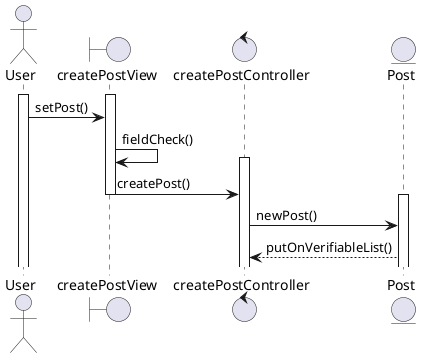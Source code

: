 @startuml "Sequence Diagram UC Create Post"
actor User
boundary createPostView
control createPostController
entity Post
activate User
activate createPostView
User->createPostView: setPost()
createPostView->createPostView:fieldCheck()
activate createPostController
createPostView->createPostController:createPost()
deactivate createPostView
activate Post
createPostController->Post: newPost()
Post-->createPostController:putOnVerifiableList()
@enduml
